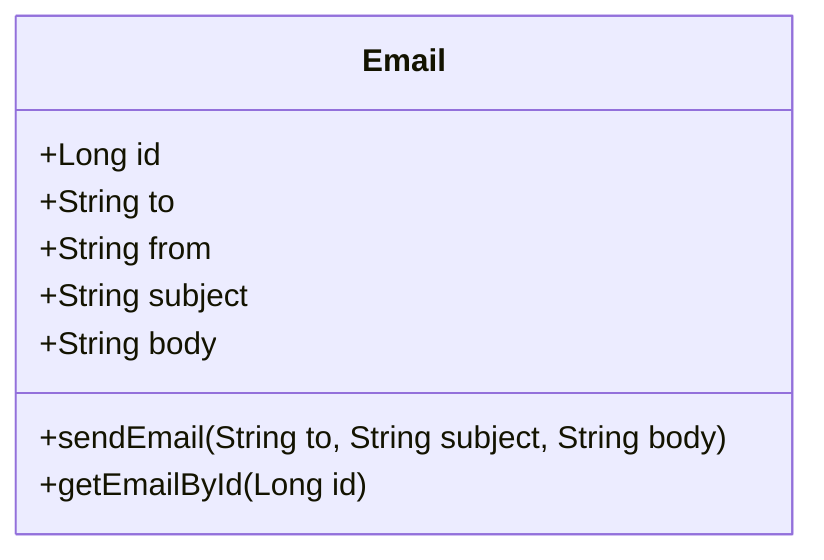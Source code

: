 classDiagram
    class Email {
        +Long id
        +String to
        +String from
        +String subject
        +String body
    }
    
    Email : +sendEmail(String to, String subject, String body)
    Email : +getEmailById(Long id)